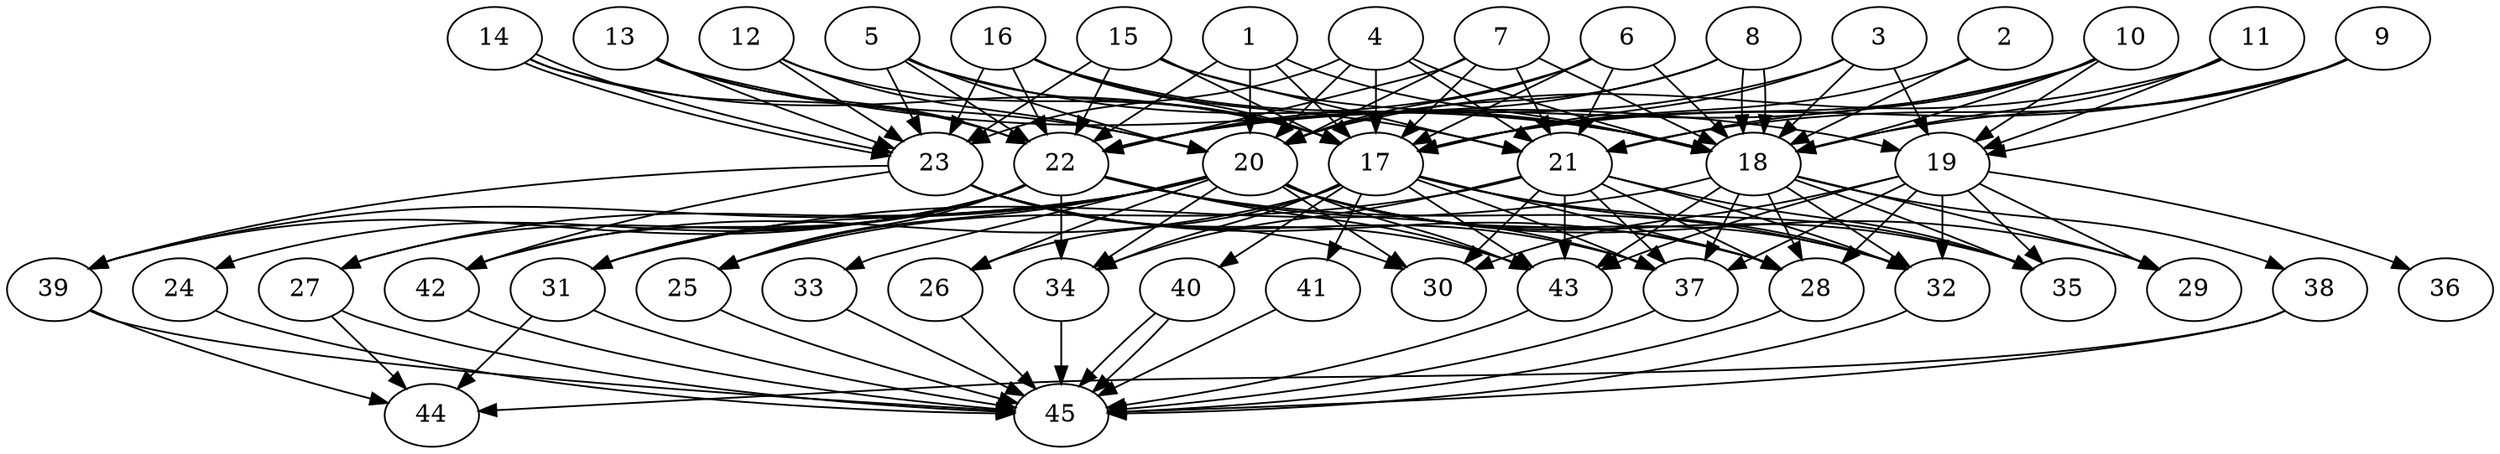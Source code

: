 // DAG automatically generated by daggen at Thu Oct  3 14:07:25 2019
// ./daggen --dot -n 45 --ccr 0.5 --fat 0.7 --regular 0.5 --density 0.9 --mindata 5242880 --maxdata 52428800 
digraph G {
  1 [size="92485632", alpha="0.14", expect_size="46242816"] 
  1 -> 17 [size ="46242816"]
  1 -> 18 [size ="46242816"]
  1 -> 20 [size ="46242816"]
  1 -> 22 [size ="46242816"]
  2 [size="100878336", alpha="0.06", expect_size="50439168"] 
  2 -> 17 [size ="50439168"]
  2 -> 18 [size ="50439168"]
  3 [size="103419904", alpha="0.15", expect_size="51709952"] 
  3 -> 17 [size ="51709952"]
  3 -> 18 [size ="51709952"]
  3 -> 19 [size ="51709952"]
  3 -> 22 [size ="51709952"]
  4 [size="85534720", alpha="0.11", expect_size="42767360"] 
  4 -> 17 [size ="42767360"]
  4 -> 18 [size ="42767360"]
  4 -> 20 [size ="42767360"]
  4 -> 21 [size ="42767360"]
  4 -> 23 [size ="42767360"]
  5 [size="34332672", alpha="0.01", expect_size="17166336"] 
  5 -> 17 [size ="17166336"]
  5 -> 18 [size ="17166336"]
  5 -> 20 [size ="17166336"]
  5 -> 22 [size ="17166336"]
  5 -> 23 [size ="17166336"]
  6 [size="34875392", alpha="0.19", expect_size="17437696"] 
  6 -> 17 [size ="17437696"]
  6 -> 18 [size ="17437696"]
  6 -> 20 [size ="17437696"]
  6 -> 21 [size ="17437696"]
  6 -> 22 [size ="17437696"]
  7 [size="72275968", alpha="0.16", expect_size="36137984"] 
  7 -> 17 [size ="36137984"]
  7 -> 18 [size ="36137984"]
  7 -> 20 [size ="36137984"]
  7 -> 21 [size ="36137984"]
  7 -> 22 [size ="36137984"]
  8 [size="28669952", alpha="0.08", expect_size="14334976"] 
  8 -> 18 [size ="14334976"]
  8 -> 18 [size ="14334976"]
  8 -> 20 [size ="14334976"]
  8 -> 22 [size ="14334976"]
  9 [size="76333056", alpha="0.12", expect_size="38166528"] 
  9 -> 17 [size ="38166528"]
  9 -> 18 [size ="38166528"]
  9 -> 19 [size ="38166528"]
  9 -> 21 [size ="38166528"]
  10 [size="46198784", alpha="0.12", expect_size="23099392"] 
  10 -> 17 [size ="23099392"]
  10 -> 18 [size ="23099392"]
  10 -> 19 [size ="23099392"]
  10 -> 21 [size ="23099392"]
  10 -> 22 [size ="23099392"]
  11 [size="100050944", alpha="0.17", expect_size="50025472"] 
  11 -> 18 [size ="50025472"]
  11 -> 19 [size ="50025472"]
  11 -> 20 [size ="50025472"]
  12 [size="71053312", alpha="0.17", expect_size="35526656"] 
  12 -> 17 [size ="35526656"]
  12 -> 20 [size ="35526656"]
  12 -> 23 [size ="35526656"]
  13 [size="99356672", alpha="0.14", expect_size="49678336"] 
  13 -> 19 [size ="49678336"]
  13 -> 20 [size ="49678336"]
  13 -> 22 [size ="49678336"]
  13 -> 23 [size ="49678336"]
  14 [size="76523520", alpha="0.02", expect_size="38261760"] 
  14 -> 17 [size ="38261760"]
  14 -> 22 [size ="38261760"]
  14 -> 23 [size ="38261760"]
  14 -> 23 [size ="38261760"]
  15 [size="35530752", alpha="0.09", expect_size="17765376"] 
  15 -> 17 [size ="17765376"]
  15 -> 18 [size ="17765376"]
  15 -> 21 [size ="17765376"]
  15 -> 22 [size ="17765376"]
  15 -> 23 [size ="17765376"]
  16 [size="41631744", alpha="0.12", expect_size="20815872"] 
  16 -> 17 [size ="20815872"]
  16 -> 18 [size ="20815872"]
  16 -> 21 [size ="20815872"]
  16 -> 22 [size ="20815872"]
  16 -> 23 [size ="20815872"]
  17 [size="36640768", alpha="0.16", expect_size="18320384"] 
  17 -> 26 [size ="18320384"]
  17 -> 28 [size ="18320384"]
  17 -> 32 [size ="18320384"]
  17 -> 34 [size ="18320384"]
  17 -> 35 [size ="18320384"]
  17 -> 37 [size ="18320384"]
  17 -> 40 [size ="18320384"]
  17 -> 41 [size ="18320384"]
  17 -> 42 [size ="18320384"]
  17 -> 43 [size ="18320384"]
  18 [size="18724864", alpha="0.17", expect_size="9362432"] 
  18 -> 28 [size ="9362432"]
  18 -> 29 [size ="9362432"]
  18 -> 31 [size ="9362432"]
  18 -> 32 [size ="9362432"]
  18 -> 35 [size ="9362432"]
  18 -> 37 [size ="9362432"]
  18 -> 38 [size ="9362432"]
  18 -> 43 [size ="9362432"]
  19 [size="58333184", alpha="0.01", expect_size="29166592"] 
  19 -> 28 [size ="29166592"]
  19 -> 29 [size ="29166592"]
  19 -> 30 [size ="29166592"]
  19 -> 32 [size ="29166592"]
  19 -> 35 [size ="29166592"]
  19 -> 36 [size ="29166592"]
  19 -> 37 [size ="29166592"]
  19 -> 43 [size ="29166592"]
  20 [size="22732800", alpha="0.05", expect_size="11366400"] 
  20 -> 25 [size ="11366400"]
  20 -> 26 [size ="11366400"]
  20 -> 27 [size ="11366400"]
  20 -> 28 [size ="11366400"]
  20 -> 29 [size ="11366400"]
  20 -> 30 [size ="11366400"]
  20 -> 31 [size ="11366400"]
  20 -> 32 [size ="11366400"]
  20 -> 33 [size ="11366400"]
  20 -> 34 [size ="11366400"]
  20 -> 35 [size ="11366400"]
  20 -> 39 [size ="11366400"]
  20 -> 43 [size ="11366400"]
  21 [size="77371392", alpha="0.07", expect_size="38685696"] 
  21 -> 25 [size ="38685696"]
  21 -> 28 [size ="38685696"]
  21 -> 30 [size ="38685696"]
  21 -> 32 [size ="38685696"]
  21 -> 34 [size ="38685696"]
  21 -> 35 [size ="38685696"]
  21 -> 37 [size ="38685696"]
  21 -> 43 [size ="38685696"]
  22 [size="63442944", alpha="0.07", expect_size="31721472"] 
  22 -> 24 [size ="31721472"]
  22 -> 25 [size ="31721472"]
  22 -> 27 [size ="31721472"]
  22 -> 31 [size ="31721472"]
  22 -> 32 [size ="31721472"]
  22 -> 34 [size ="31721472"]
  22 -> 37 [size ="31721472"]
  22 -> 39 [size ="31721472"]
  22 -> 42 [size ="31721472"]
  22 -> 43 [size ="31721472"]
  23 [size="51087360", alpha="0.07", expect_size="25543680"] 
  23 -> 28 [size ="25543680"]
  23 -> 30 [size ="25543680"]
  23 -> 37 [size ="25543680"]
  23 -> 39 [size ="25543680"]
  23 -> 42 [size ="25543680"]
  23 -> 43 [size ="25543680"]
  24 [size="22747136", alpha="0.03", expect_size="11373568"] 
  24 -> 45 [size ="11373568"]
  25 [size="33513472", alpha="0.05", expect_size="16756736"] 
  25 -> 45 [size ="16756736"]
  26 [size="78299136", alpha="0.11", expect_size="39149568"] 
  26 -> 45 [size ="39149568"]
  27 [size="40114176", alpha="0.10", expect_size="20057088"] 
  27 -> 44 [size ="20057088"]
  27 -> 45 [size ="20057088"]
  28 [size="19187712", alpha="0.14", expect_size="9593856"] 
  28 -> 45 [size ="9593856"]
  29 [size="101382144", alpha="0.11", expect_size="50691072"] 
  30 [size="13451264", alpha="0.16", expect_size="6725632"] 
  31 [size="38596608", alpha="0.19", expect_size="19298304"] 
  31 -> 44 [size ="19298304"]
  31 -> 45 [size ="19298304"]
  32 [size="70074368", alpha="0.16", expect_size="35037184"] 
  32 -> 45 [size ="35037184"]
  33 [size="103907328", alpha="0.11", expect_size="51953664"] 
  33 -> 45 [size ="51953664"]
  34 [size="44285952", alpha="0.01", expect_size="22142976"] 
  34 -> 45 [size ="22142976"]
  35 [size="60633088", alpha="0.16", expect_size="30316544"] 
  36 [size="82423808", alpha="0.17", expect_size="41211904"] 
  37 [size="39677952", alpha="0.04", expect_size="19838976"] 
  37 -> 45 [size ="19838976"]
  38 [size="88561664", alpha="0.13", expect_size="44280832"] 
  38 -> 44 [size ="44280832"]
  38 -> 45 [size ="44280832"]
  39 [size="58513408", alpha="0.11", expect_size="29256704"] 
  39 -> 44 [size ="29256704"]
  39 -> 45 [size ="29256704"]
  40 [size="15384576", alpha="0.13", expect_size="7692288"] 
  40 -> 45 [size ="7692288"]
  40 -> 45 [size ="7692288"]
  41 [size="89257984", alpha="0.08", expect_size="44628992"] 
  41 -> 45 [size ="44628992"]
  42 [size="86587392", alpha="0.15", expect_size="43293696"] 
  42 -> 45 [size ="43293696"]
  43 [size="67938304", alpha="0.10", expect_size="33969152"] 
  43 -> 45 [size ="33969152"]
  44 [size="27813888", alpha="0.08", expect_size="13906944"] 
  45 [size="32251904", alpha="0.11", expect_size="16125952"] 
}
